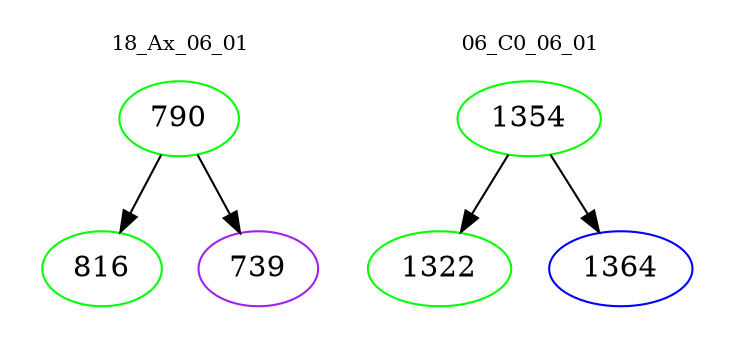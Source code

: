 digraph{
subgraph cluster_0 {
color = white
label = "18_Ax_06_01";
fontsize=10;
T0_790 [label="790", color="green"]
T0_790 -> T0_816 [color="black"]
T0_816 [label="816", color="green"]
T0_790 -> T0_739 [color="black"]
T0_739 [label="739", color="purple"]
}
subgraph cluster_1 {
color = white
label = "06_C0_06_01";
fontsize=10;
T1_1354 [label="1354", color="green"]
T1_1354 -> T1_1322 [color="black"]
T1_1322 [label="1322", color="green"]
T1_1354 -> T1_1364 [color="black"]
T1_1364 [label="1364", color="blue"]
}
}
